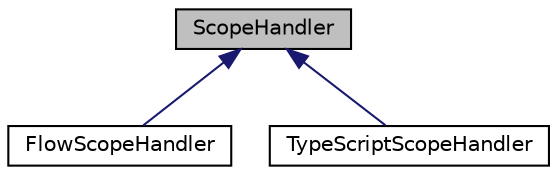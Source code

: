 digraph "ScopeHandler"
{
 // LATEX_PDF_SIZE
  edge [fontname="Helvetica",fontsize="10",labelfontname="Helvetica",labelfontsize="10"];
  node [fontname="Helvetica",fontsize="10",shape=record];
  Node1 [label="ScopeHandler",height=0.2,width=0.4,color="black", fillcolor="grey75", style="filled", fontcolor="black",tooltip=" "];
  Node1 -> Node2 [dir="back",color="midnightblue",fontsize="10",style="solid",fontname="Helvetica"];
  Node2 [label="FlowScopeHandler",height=0.2,width=0.4,color="black", fillcolor="white", style="filled",URL="$classFlowScopeHandler.html",tooltip=" "];
  Node1 -> Node3 [dir="back",color="midnightblue",fontsize="10",style="solid",fontname="Helvetica"];
  Node3 [label="TypeScriptScopeHandler",height=0.2,width=0.4,color="black", fillcolor="white", style="filled",URL="$classTypeScriptScopeHandler.html",tooltip=" "];
}
